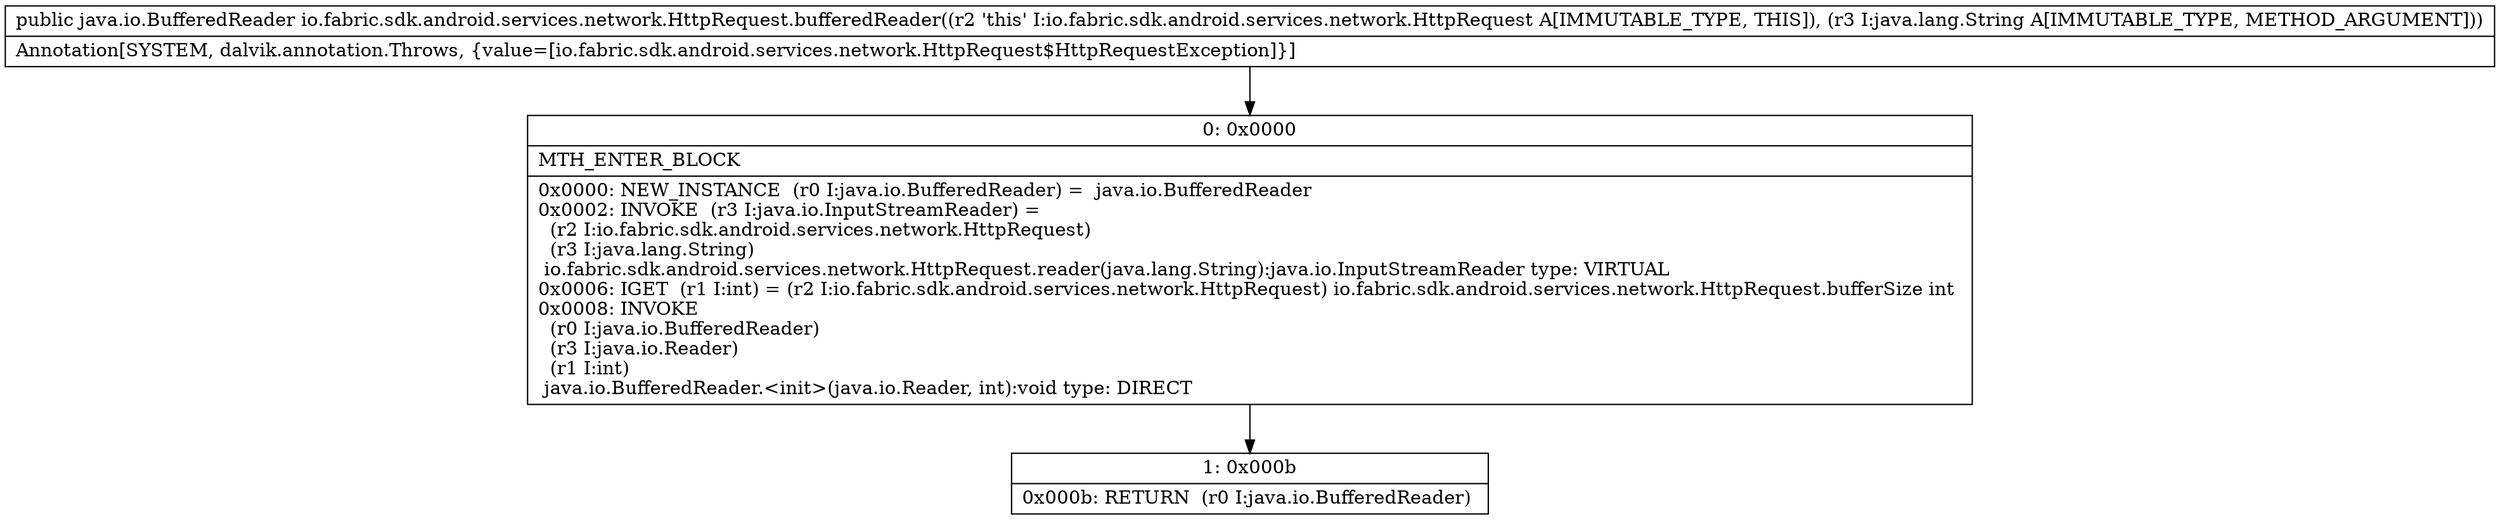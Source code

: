 digraph "CFG forio.fabric.sdk.android.services.network.HttpRequest.bufferedReader(Ljava\/lang\/String;)Ljava\/io\/BufferedReader;" {
Node_0 [shape=record,label="{0\:\ 0x0000|MTH_ENTER_BLOCK\l|0x0000: NEW_INSTANCE  (r0 I:java.io.BufferedReader) =  java.io.BufferedReader \l0x0002: INVOKE  (r3 I:java.io.InputStreamReader) = \l  (r2 I:io.fabric.sdk.android.services.network.HttpRequest)\l  (r3 I:java.lang.String)\l io.fabric.sdk.android.services.network.HttpRequest.reader(java.lang.String):java.io.InputStreamReader type: VIRTUAL \l0x0006: IGET  (r1 I:int) = (r2 I:io.fabric.sdk.android.services.network.HttpRequest) io.fabric.sdk.android.services.network.HttpRequest.bufferSize int \l0x0008: INVOKE  \l  (r0 I:java.io.BufferedReader)\l  (r3 I:java.io.Reader)\l  (r1 I:int)\l java.io.BufferedReader.\<init\>(java.io.Reader, int):void type: DIRECT \l}"];
Node_1 [shape=record,label="{1\:\ 0x000b|0x000b: RETURN  (r0 I:java.io.BufferedReader) \l}"];
MethodNode[shape=record,label="{public java.io.BufferedReader io.fabric.sdk.android.services.network.HttpRequest.bufferedReader((r2 'this' I:io.fabric.sdk.android.services.network.HttpRequest A[IMMUTABLE_TYPE, THIS]), (r3 I:java.lang.String A[IMMUTABLE_TYPE, METHOD_ARGUMENT]))  | Annotation[SYSTEM, dalvik.annotation.Throws, \{value=[io.fabric.sdk.android.services.network.HttpRequest$HttpRequestException]\}]\l}"];
MethodNode -> Node_0;
Node_0 -> Node_1;
}

